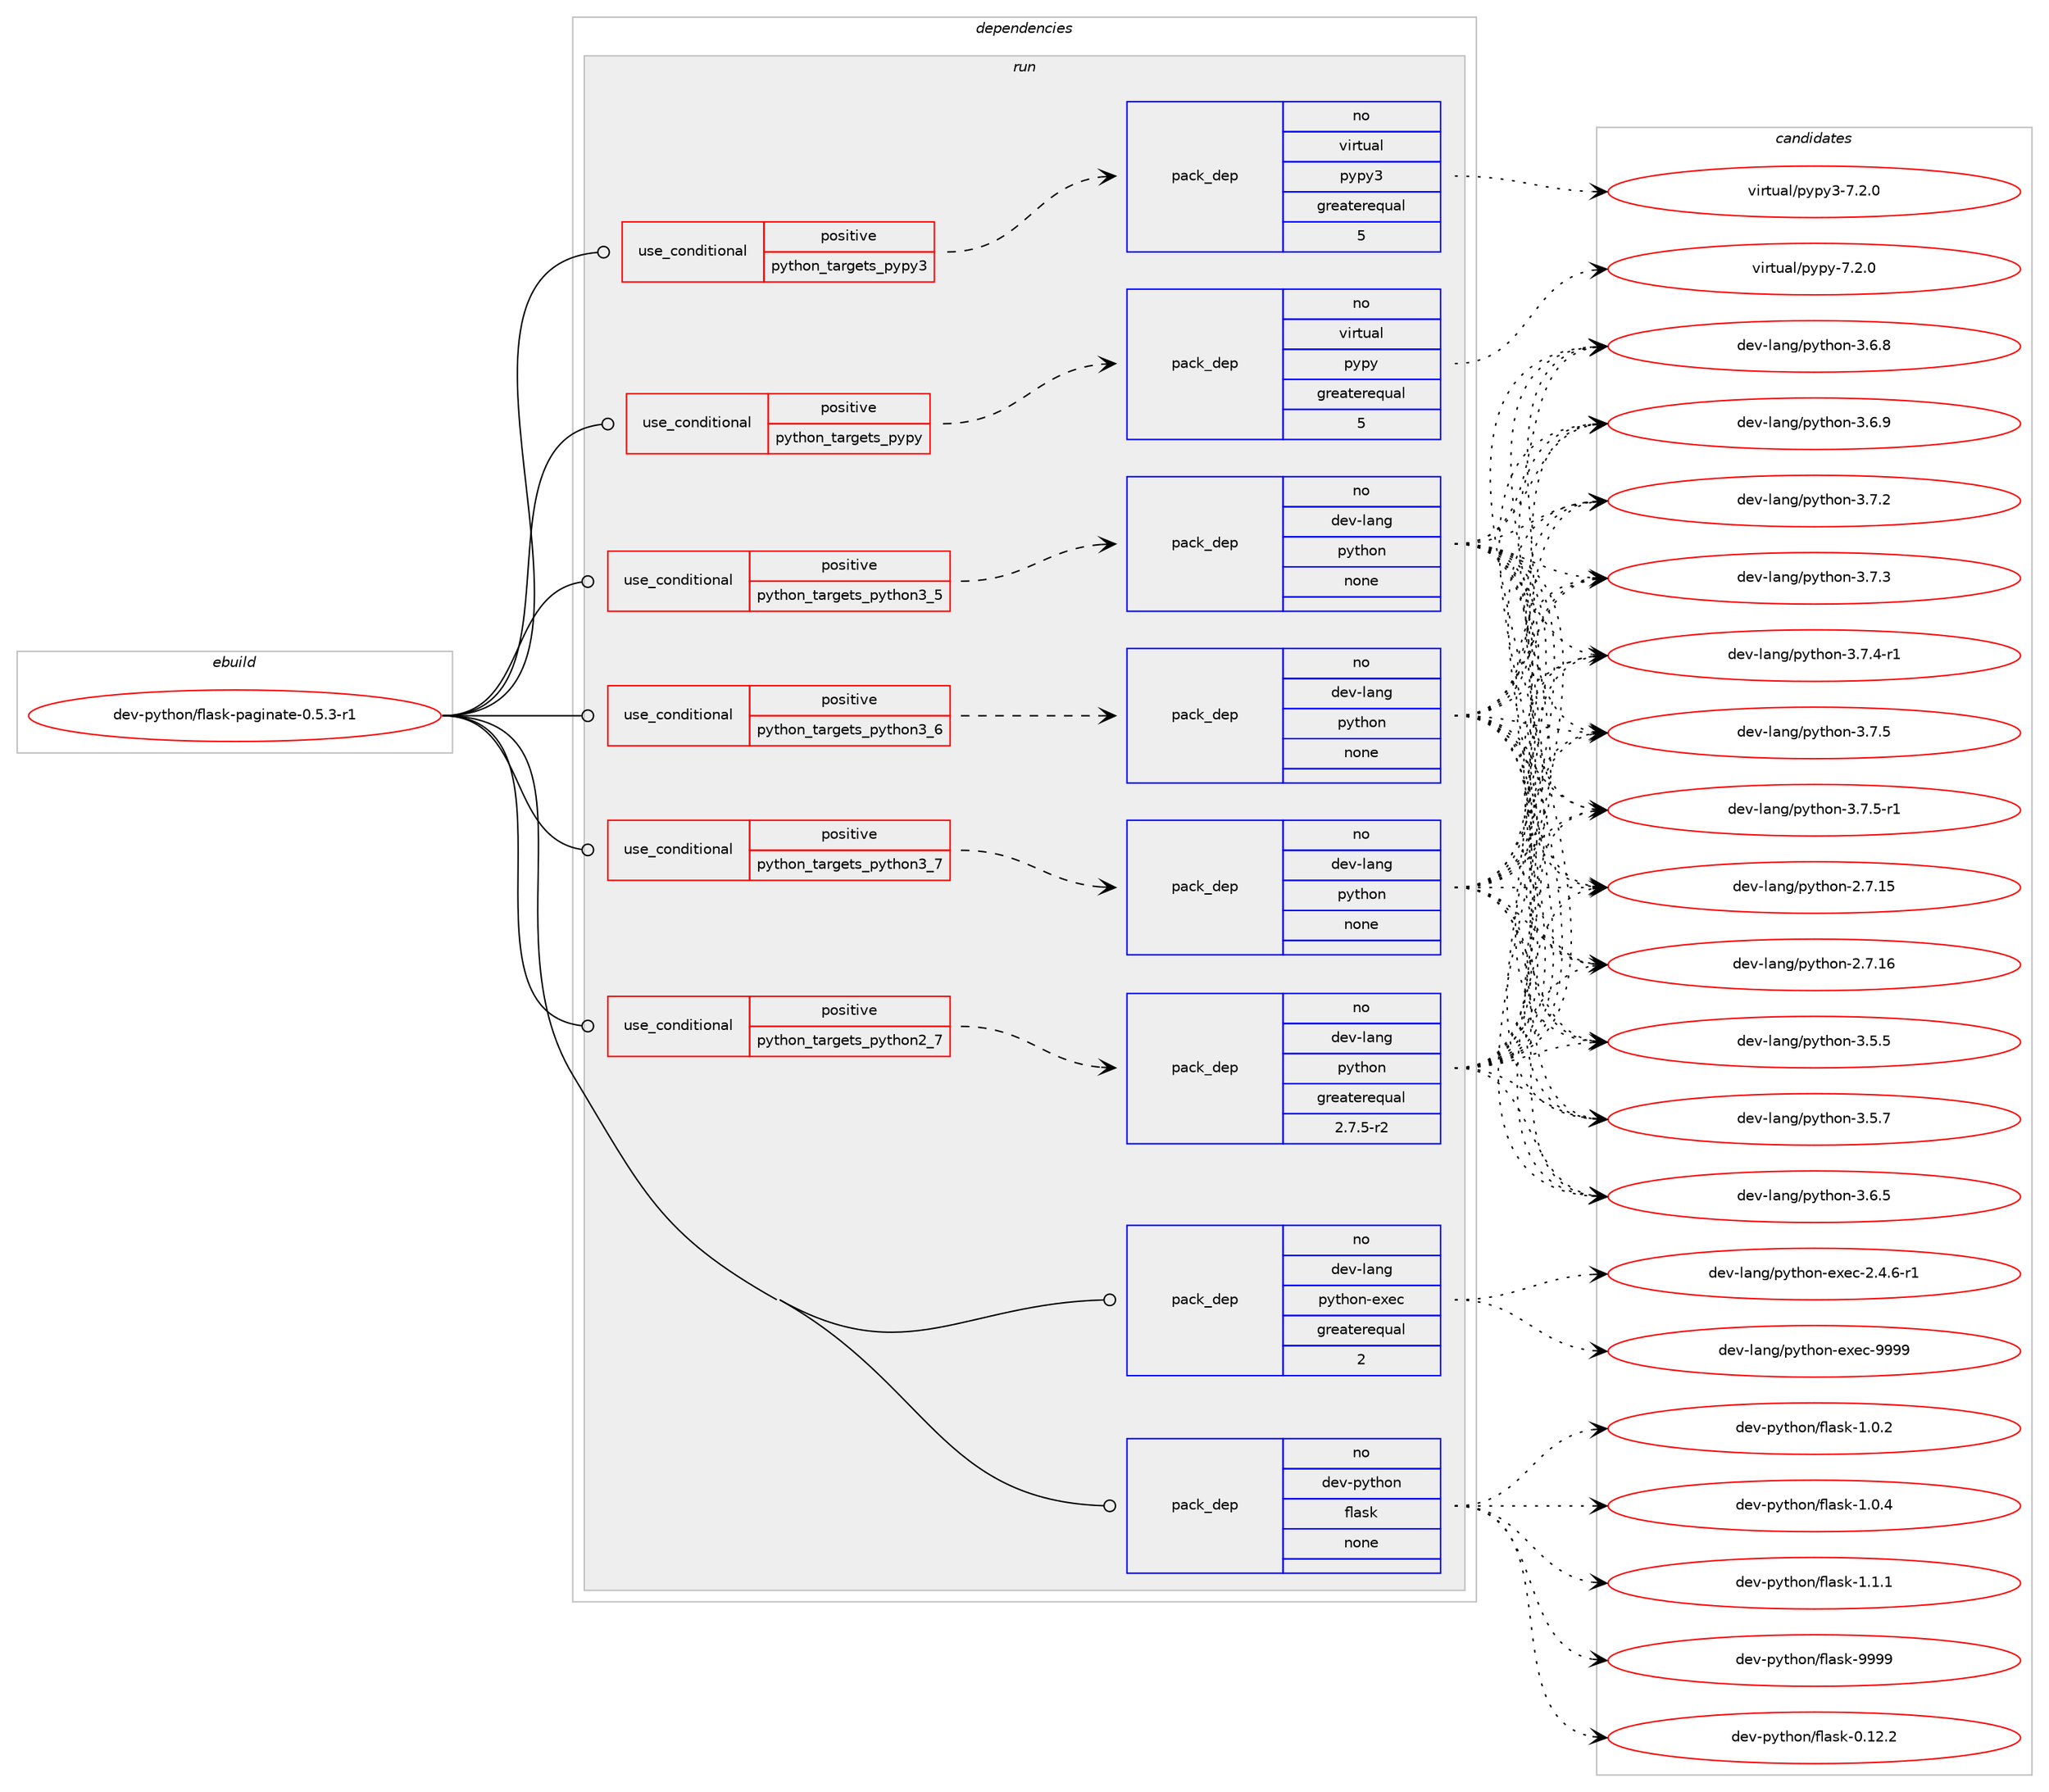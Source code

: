 digraph prolog {

# *************
# Graph options
# *************

newrank=true;
concentrate=true;
compound=true;
graph [rankdir=LR,fontname=Helvetica,fontsize=10,ranksep=1.5];#, ranksep=2.5, nodesep=0.2];
edge  [arrowhead=vee];
node  [fontname=Helvetica,fontsize=10];

# **********
# The ebuild
# **********

subgraph cluster_leftcol {
color=gray;
rank=same;
label=<<i>ebuild</i>>;
id [label="dev-python/flask-paginate-0.5.3-r1", color=red, width=4, href="../dev-python/flask-paginate-0.5.3-r1.svg"];
}

# ****************
# The dependencies
# ****************

subgraph cluster_midcol {
color=gray;
label=<<i>dependencies</i>>;
subgraph cluster_compile {
fillcolor="#eeeeee";
style=filled;
label=<<i>compile</i>>;
}
subgraph cluster_compileandrun {
fillcolor="#eeeeee";
style=filled;
label=<<i>compile and run</i>>;
}
subgraph cluster_run {
fillcolor="#eeeeee";
style=filled;
label=<<i>run</i>>;
subgraph cond139559 {
dependency605225 [label=<<TABLE BORDER="0" CELLBORDER="1" CELLSPACING="0" CELLPADDING="4"><TR><TD ROWSPAN="3" CELLPADDING="10">use_conditional</TD></TR><TR><TD>positive</TD></TR><TR><TD>python_targets_pypy</TD></TR></TABLE>>, shape=none, color=red];
subgraph pack453869 {
dependency605226 [label=<<TABLE BORDER="0" CELLBORDER="1" CELLSPACING="0" CELLPADDING="4" WIDTH="220"><TR><TD ROWSPAN="6" CELLPADDING="30">pack_dep</TD></TR><TR><TD WIDTH="110">no</TD></TR><TR><TD>virtual</TD></TR><TR><TD>pypy</TD></TR><TR><TD>greaterequal</TD></TR><TR><TD>5</TD></TR></TABLE>>, shape=none, color=blue];
}
dependency605225:e -> dependency605226:w [weight=20,style="dashed",arrowhead="vee"];
}
id:e -> dependency605225:w [weight=20,style="solid",arrowhead="odot"];
subgraph cond139560 {
dependency605227 [label=<<TABLE BORDER="0" CELLBORDER="1" CELLSPACING="0" CELLPADDING="4"><TR><TD ROWSPAN="3" CELLPADDING="10">use_conditional</TD></TR><TR><TD>positive</TD></TR><TR><TD>python_targets_pypy3</TD></TR></TABLE>>, shape=none, color=red];
subgraph pack453870 {
dependency605228 [label=<<TABLE BORDER="0" CELLBORDER="1" CELLSPACING="0" CELLPADDING="4" WIDTH="220"><TR><TD ROWSPAN="6" CELLPADDING="30">pack_dep</TD></TR><TR><TD WIDTH="110">no</TD></TR><TR><TD>virtual</TD></TR><TR><TD>pypy3</TD></TR><TR><TD>greaterequal</TD></TR><TR><TD>5</TD></TR></TABLE>>, shape=none, color=blue];
}
dependency605227:e -> dependency605228:w [weight=20,style="dashed",arrowhead="vee"];
}
id:e -> dependency605227:w [weight=20,style="solid",arrowhead="odot"];
subgraph cond139561 {
dependency605229 [label=<<TABLE BORDER="0" CELLBORDER="1" CELLSPACING="0" CELLPADDING="4"><TR><TD ROWSPAN="3" CELLPADDING="10">use_conditional</TD></TR><TR><TD>positive</TD></TR><TR><TD>python_targets_python2_7</TD></TR></TABLE>>, shape=none, color=red];
subgraph pack453871 {
dependency605230 [label=<<TABLE BORDER="0" CELLBORDER="1" CELLSPACING="0" CELLPADDING="4" WIDTH="220"><TR><TD ROWSPAN="6" CELLPADDING="30">pack_dep</TD></TR><TR><TD WIDTH="110">no</TD></TR><TR><TD>dev-lang</TD></TR><TR><TD>python</TD></TR><TR><TD>greaterequal</TD></TR><TR><TD>2.7.5-r2</TD></TR></TABLE>>, shape=none, color=blue];
}
dependency605229:e -> dependency605230:w [weight=20,style="dashed",arrowhead="vee"];
}
id:e -> dependency605229:w [weight=20,style="solid",arrowhead="odot"];
subgraph cond139562 {
dependency605231 [label=<<TABLE BORDER="0" CELLBORDER="1" CELLSPACING="0" CELLPADDING="4"><TR><TD ROWSPAN="3" CELLPADDING="10">use_conditional</TD></TR><TR><TD>positive</TD></TR><TR><TD>python_targets_python3_5</TD></TR></TABLE>>, shape=none, color=red];
subgraph pack453872 {
dependency605232 [label=<<TABLE BORDER="0" CELLBORDER="1" CELLSPACING="0" CELLPADDING="4" WIDTH="220"><TR><TD ROWSPAN="6" CELLPADDING="30">pack_dep</TD></TR><TR><TD WIDTH="110">no</TD></TR><TR><TD>dev-lang</TD></TR><TR><TD>python</TD></TR><TR><TD>none</TD></TR><TR><TD></TD></TR></TABLE>>, shape=none, color=blue];
}
dependency605231:e -> dependency605232:w [weight=20,style="dashed",arrowhead="vee"];
}
id:e -> dependency605231:w [weight=20,style="solid",arrowhead="odot"];
subgraph cond139563 {
dependency605233 [label=<<TABLE BORDER="0" CELLBORDER="1" CELLSPACING="0" CELLPADDING="4"><TR><TD ROWSPAN="3" CELLPADDING="10">use_conditional</TD></TR><TR><TD>positive</TD></TR><TR><TD>python_targets_python3_6</TD></TR></TABLE>>, shape=none, color=red];
subgraph pack453873 {
dependency605234 [label=<<TABLE BORDER="0" CELLBORDER="1" CELLSPACING="0" CELLPADDING="4" WIDTH="220"><TR><TD ROWSPAN="6" CELLPADDING="30">pack_dep</TD></TR><TR><TD WIDTH="110">no</TD></TR><TR><TD>dev-lang</TD></TR><TR><TD>python</TD></TR><TR><TD>none</TD></TR><TR><TD></TD></TR></TABLE>>, shape=none, color=blue];
}
dependency605233:e -> dependency605234:w [weight=20,style="dashed",arrowhead="vee"];
}
id:e -> dependency605233:w [weight=20,style="solid",arrowhead="odot"];
subgraph cond139564 {
dependency605235 [label=<<TABLE BORDER="0" CELLBORDER="1" CELLSPACING="0" CELLPADDING="4"><TR><TD ROWSPAN="3" CELLPADDING="10">use_conditional</TD></TR><TR><TD>positive</TD></TR><TR><TD>python_targets_python3_7</TD></TR></TABLE>>, shape=none, color=red];
subgraph pack453874 {
dependency605236 [label=<<TABLE BORDER="0" CELLBORDER="1" CELLSPACING="0" CELLPADDING="4" WIDTH="220"><TR><TD ROWSPAN="6" CELLPADDING="30">pack_dep</TD></TR><TR><TD WIDTH="110">no</TD></TR><TR><TD>dev-lang</TD></TR><TR><TD>python</TD></TR><TR><TD>none</TD></TR><TR><TD></TD></TR></TABLE>>, shape=none, color=blue];
}
dependency605235:e -> dependency605236:w [weight=20,style="dashed",arrowhead="vee"];
}
id:e -> dependency605235:w [weight=20,style="solid",arrowhead="odot"];
subgraph pack453875 {
dependency605237 [label=<<TABLE BORDER="0" CELLBORDER="1" CELLSPACING="0" CELLPADDING="4" WIDTH="220"><TR><TD ROWSPAN="6" CELLPADDING="30">pack_dep</TD></TR><TR><TD WIDTH="110">no</TD></TR><TR><TD>dev-lang</TD></TR><TR><TD>python-exec</TD></TR><TR><TD>greaterequal</TD></TR><TR><TD>2</TD></TR></TABLE>>, shape=none, color=blue];
}
id:e -> dependency605237:w [weight=20,style="solid",arrowhead="odot"];
subgraph pack453876 {
dependency605238 [label=<<TABLE BORDER="0" CELLBORDER="1" CELLSPACING="0" CELLPADDING="4" WIDTH="220"><TR><TD ROWSPAN="6" CELLPADDING="30">pack_dep</TD></TR><TR><TD WIDTH="110">no</TD></TR><TR><TD>dev-python</TD></TR><TR><TD>flask</TD></TR><TR><TD>none</TD></TR><TR><TD></TD></TR></TABLE>>, shape=none, color=blue];
}
id:e -> dependency605238:w [weight=20,style="solid",arrowhead="odot"];
}
}

# **************
# The candidates
# **************

subgraph cluster_choices {
rank=same;
color=gray;
label=<<i>candidates</i>>;

subgraph choice453869 {
color=black;
nodesep=1;
choice1181051141161179710847112121112121455546504648 [label="virtual/pypy-7.2.0", color=red, width=4,href="../virtual/pypy-7.2.0.svg"];
dependency605226:e -> choice1181051141161179710847112121112121455546504648:w [style=dotted,weight="100"];
}
subgraph choice453870 {
color=black;
nodesep=1;
choice118105114116117971084711212111212151455546504648 [label="virtual/pypy3-7.2.0", color=red, width=4,href="../virtual/pypy3-7.2.0.svg"];
dependency605228:e -> choice118105114116117971084711212111212151455546504648:w [style=dotted,weight="100"];
}
subgraph choice453871 {
color=black;
nodesep=1;
choice10010111845108971101034711212111610411111045504655464953 [label="dev-lang/python-2.7.15", color=red, width=4,href="../dev-lang/python-2.7.15.svg"];
choice10010111845108971101034711212111610411111045504655464954 [label="dev-lang/python-2.7.16", color=red, width=4,href="../dev-lang/python-2.7.16.svg"];
choice100101118451089711010347112121116104111110455146534653 [label="dev-lang/python-3.5.5", color=red, width=4,href="../dev-lang/python-3.5.5.svg"];
choice100101118451089711010347112121116104111110455146534655 [label="dev-lang/python-3.5.7", color=red, width=4,href="../dev-lang/python-3.5.7.svg"];
choice100101118451089711010347112121116104111110455146544653 [label="dev-lang/python-3.6.5", color=red, width=4,href="../dev-lang/python-3.6.5.svg"];
choice100101118451089711010347112121116104111110455146544656 [label="dev-lang/python-3.6.8", color=red, width=4,href="../dev-lang/python-3.6.8.svg"];
choice100101118451089711010347112121116104111110455146544657 [label="dev-lang/python-3.6.9", color=red, width=4,href="../dev-lang/python-3.6.9.svg"];
choice100101118451089711010347112121116104111110455146554650 [label="dev-lang/python-3.7.2", color=red, width=4,href="../dev-lang/python-3.7.2.svg"];
choice100101118451089711010347112121116104111110455146554651 [label="dev-lang/python-3.7.3", color=red, width=4,href="../dev-lang/python-3.7.3.svg"];
choice1001011184510897110103471121211161041111104551465546524511449 [label="dev-lang/python-3.7.4-r1", color=red, width=4,href="../dev-lang/python-3.7.4-r1.svg"];
choice100101118451089711010347112121116104111110455146554653 [label="dev-lang/python-3.7.5", color=red, width=4,href="../dev-lang/python-3.7.5.svg"];
choice1001011184510897110103471121211161041111104551465546534511449 [label="dev-lang/python-3.7.5-r1", color=red, width=4,href="../dev-lang/python-3.7.5-r1.svg"];
dependency605230:e -> choice10010111845108971101034711212111610411111045504655464953:w [style=dotted,weight="100"];
dependency605230:e -> choice10010111845108971101034711212111610411111045504655464954:w [style=dotted,weight="100"];
dependency605230:e -> choice100101118451089711010347112121116104111110455146534653:w [style=dotted,weight="100"];
dependency605230:e -> choice100101118451089711010347112121116104111110455146534655:w [style=dotted,weight="100"];
dependency605230:e -> choice100101118451089711010347112121116104111110455146544653:w [style=dotted,weight="100"];
dependency605230:e -> choice100101118451089711010347112121116104111110455146544656:w [style=dotted,weight="100"];
dependency605230:e -> choice100101118451089711010347112121116104111110455146544657:w [style=dotted,weight="100"];
dependency605230:e -> choice100101118451089711010347112121116104111110455146554650:w [style=dotted,weight="100"];
dependency605230:e -> choice100101118451089711010347112121116104111110455146554651:w [style=dotted,weight="100"];
dependency605230:e -> choice1001011184510897110103471121211161041111104551465546524511449:w [style=dotted,weight="100"];
dependency605230:e -> choice100101118451089711010347112121116104111110455146554653:w [style=dotted,weight="100"];
dependency605230:e -> choice1001011184510897110103471121211161041111104551465546534511449:w [style=dotted,weight="100"];
}
subgraph choice453872 {
color=black;
nodesep=1;
choice10010111845108971101034711212111610411111045504655464953 [label="dev-lang/python-2.7.15", color=red, width=4,href="../dev-lang/python-2.7.15.svg"];
choice10010111845108971101034711212111610411111045504655464954 [label="dev-lang/python-2.7.16", color=red, width=4,href="../dev-lang/python-2.7.16.svg"];
choice100101118451089711010347112121116104111110455146534653 [label="dev-lang/python-3.5.5", color=red, width=4,href="../dev-lang/python-3.5.5.svg"];
choice100101118451089711010347112121116104111110455146534655 [label="dev-lang/python-3.5.7", color=red, width=4,href="../dev-lang/python-3.5.7.svg"];
choice100101118451089711010347112121116104111110455146544653 [label="dev-lang/python-3.6.5", color=red, width=4,href="../dev-lang/python-3.6.5.svg"];
choice100101118451089711010347112121116104111110455146544656 [label="dev-lang/python-3.6.8", color=red, width=4,href="../dev-lang/python-3.6.8.svg"];
choice100101118451089711010347112121116104111110455146544657 [label="dev-lang/python-3.6.9", color=red, width=4,href="../dev-lang/python-3.6.9.svg"];
choice100101118451089711010347112121116104111110455146554650 [label="dev-lang/python-3.7.2", color=red, width=4,href="../dev-lang/python-3.7.2.svg"];
choice100101118451089711010347112121116104111110455146554651 [label="dev-lang/python-3.7.3", color=red, width=4,href="../dev-lang/python-3.7.3.svg"];
choice1001011184510897110103471121211161041111104551465546524511449 [label="dev-lang/python-3.7.4-r1", color=red, width=4,href="../dev-lang/python-3.7.4-r1.svg"];
choice100101118451089711010347112121116104111110455146554653 [label="dev-lang/python-3.7.5", color=red, width=4,href="../dev-lang/python-3.7.5.svg"];
choice1001011184510897110103471121211161041111104551465546534511449 [label="dev-lang/python-3.7.5-r1", color=red, width=4,href="../dev-lang/python-3.7.5-r1.svg"];
dependency605232:e -> choice10010111845108971101034711212111610411111045504655464953:w [style=dotted,weight="100"];
dependency605232:e -> choice10010111845108971101034711212111610411111045504655464954:w [style=dotted,weight="100"];
dependency605232:e -> choice100101118451089711010347112121116104111110455146534653:w [style=dotted,weight="100"];
dependency605232:e -> choice100101118451089711010347112121116104111110455146534655:w [style=dotted,weight="100"];
dependency605232:e -> choice100101118451089711010347112121116104111110455146544653:w [style=dotted,weight="100"];
dependency605232:e -> choice100101118451089711010347112121116104111110455146544656:w [style=dotted,weight="100"];
dependency605232:e -> choice100101118451089711010347112121116104111110455146544657:w [style=dotted,weight="100"];
dependency605232:e -> choice100101118451089711010347112121116104111110455146554650:w [style=dotted,weight="100"];
dependency605232:e -> choice100101118451089711010347112121116104111110455146554651:w [style=dotted,weight="100"];
dependency605232:e -> choice1001011184510897110103471121211161041111104551465546524511449:w [style=dotted,weight="100"];
dependency605232:e -> choice100101118451089711010347112121116104111110455146554653:w [style=dotted,weight="100"];
dependency605232:e -> choice1001011184510897110103471121211161041111104551465546534511449:w [style=dotted,weight="100"];
}
subgraph choice453873 {
color=black;
nodesep=1;
choice10010111845108971101034711212111610411111045504655464953 [label="dev-lang/python-2.7.15", color=red, width=4,href="../dev-lang/python-2.7.15.svg"];
choice10010111845108971101034711212111610411111045504655464954 [label="dev-lang/python-2.7.16", color=red, width=4,href="../dev-lang/python-2.7.16.svg"];
choice100101118451089711010347112121116104111110455146534653 [label="dev-lang/python-3.5.5", color=red, width=4,href="../dev-lang/python-3.5.5.svg"];
choice100101118451089711010347112121116104111110455146534655 [label="dev-lang/python-3.5.7", color=red, width=4,href="../dev-lang/python-3.5.7.svg"];
choice100101118451089711010347112121116104111110455146544653 [label="dev-lang/python-3.6.5", color=red, width=4,href="../dev-lang/python-3.6.5.svg"];
choice100101118451089711010347112121116104111110455146544656 [label="dev-lang/python-3.6.8", color=red, width=4,href="../dev-lang/python-3.6.8.svg"];
choice100101118451089711010347112121116104111110455146544657 [label="dev-lang/python-3.6.9", color=red, width=4,href="../dev-lang/python-3.6.9.svg"];
choice100101118451089711010347112121116104111110455146554650 [label="dev-lang/python-3.7.2", color=red, width=4,href="../dev-lang/python-3.7.2.svg"];
choice100101118451089711010347112121116104111110455146554651 [label="dev-lang/python-3.7.3", color=red, width=4,href="../dev-lang/python-3.7.3.svg"];
choice1001011184510897110103471121211161041111104551465546524511449 [label="dev-lang/python-3.7.4-r1", color=red, width=4,href="../dev-lang/python-3.7.4-r1.svg"];
choice100101118451089711010347112121116104111110455146554653 [label="dev-lang/python-3.7.5", color=red, width=4,href="../dev-lang/python-3.7.5.svg"];
choice1001011184510897110103471121211161041111104551465546534511449 [label="dev-lang/python-3.7.5-r1", color=red, width=4,href="../dev-lang/python-3.7.5-r1.svg"];
dependency605234:e -> choice10010111845108971101034711212111610411111045504655464953:w [style=dotted,weight="100"];
dependency605234:e -> choice10010111845108971101034711212111610411111045504655464954:w [style=dotted,weight="100"];
dependency605234:e -> choice100101118451089711010347112121116104111110455146534653:w [style=dotted,weight="100"];
dependency605234:e -> choice100101118451089711010347112121116104111110455146534655:w [style=dotted,weight="100"];
dependency605234:e -> choice100101118451089711010347112121116104111110455146544653:w [style=dotted,weight="100"];
dependency605234:e -> choice100101118451089711010347112121116104111110455146544656:w [style=dotted,weight="100"];
dependency605234:e -> choice100101118451089711010347112121116104111110455146544657:w [style=dotted,weight="100"];
dependency605234:e -> choice100101118451089711010347112121116104111110455146554650:w [style=dotted,weight="100"];
dependency605234:e -> choice100101118451089711010347112121116104111110455146554651:w [style=dotted,weight="100"];
dependency605234:e -> choice1001011184510897110103471121211161041111104551465546524511449:w [style=dotted,weight="100"];
dependency605234:e -> choice100101118451089711010347112121116104111110455146554653:w [style=dotted,weight="100"];
dependency605234:e -> choice1001011184510897110103471121211161041111104551465546534511449:w [style=dotted,weight="100"];
}
subgraph choice453874 {
color=black;
nodesep=1;
choice10010111845108971101034711212111610411111045504655464953 [label="dev-lang/python-2.7.15", color=red, width=4,href="../dev-lang/python-2.7.15.svg"];
choice10010111845108971101034711212111610411111045504655464954 [label="dev-lang/python-2.7.16", color=red, width=4,href="../dev-lang/python-2.7.16.svg"];
choice100101118451089711010347112121116104111110455146534653 [label="dev-lang/python-3.5.5", color=red, width=4,href="../dev-lang/python-3.5.5.svg"];
choice100101118451089711010347112121116104111110455146534655 [label="dev-lang/python-3.5.7", color=red, width=4,href="../dev-lang/python-3.5.7.svg"];
choice100101118451089711010347112121116104111110455146544653 [label="dev-lang/python-3.6.5", color=red, width=4,href="../dev-lang/python-3.6.5.svg"];
choice100101118451089711010347112121116104111110455146544656 [label="dev-lang/python-3.6.8", color=red, width=4,href="../dev-lang/python-3.6.8.svg"];
choice100101118451089711010347112121116104111110455146544657 [label="dev-lang/python-3.6.9", color=red, width=4,href="../dev-lang/python-3.6.9.svg"];
choice100101118451089711010347112121116104111110455146554650 [label="dev-lang/python-3.7.2", color=red, width=4,href="../dev-lang/python-3.7.2.svg"];
choice100101118451089711010347112121116104111110455146554651 [label="dev-lang/python-3.7.3", color=red, width=4,href="../dev-lang/python-3.7.3.svg"];
choice1001011184510897110103471121211161041111104551465546524511449 [label="dev-lang/python-3.7.4-r1", color=red, width=4,href="../dev-lang/python-3.7.4-r1.svg"];
choice100101118451089711010347112121116104111110455146554653 [label="dev-lang/python-3.7.5", color=red, width=4,href="../dev-lang/python-3.7.5.svg"];
choice1001011184510897110103471121211161041111104551465546534511449 [label="dev-lang/python-3.7.5-r1", color=red, width=4,href="../dev-lang/python-3.7.5-r1.svg"];
dependency605236:e -> choice10010111845108971101034711212111610411111045504655464953:w [style=dotted,weight="100"];
dependency605236:e -> choice10010111845108971101034711212111610411111045504655464954:w [style=dotted,weight="100"];
dependency605236:e -> choice100101118451089711010347112121116104111110455146534653:w [style=dotted,weight="100"];
dependency605236:e -> choice100101118451089711010347112121116104111110455146534655:w [style=dotted,weight="100"];
dependency605236:e -> choice100101118451089711010347112121116104111110455146544653:w [style=dotted,weight="100"];
dependency605236:e -> choice100101118451089711010347112121116104111110455146544656:w [style=dotted,weight="100"];
dependency605236:e -> choice100101118451089711010347112121116104111110455146544657:w [style=dotted,weight="100"];
dependency605236:e -> choice100101118451089711010347112121116104111110455146554650:w [style=dotted,weight="100"];
dependency605236:e -> choice100101118451089711010347112121116104111110455146554651:w [style=dotted,weight="100"];
dependency605236:e -> choice1001011184510897110103471121211161041111104551465546524511449:w [style=dotted,weight="100"];
dependency605236:e -> choice100101118451089711010347112121116104111110455146554653:w [style=dotted,weight="100"];
dependency605236:e -> choice1001011184510897110103471121211161041111104551465546534511449:w [style=dotted,weight="100"];
}
subgraph choice453875 {
color=black;
nodesep=1;
choice10010111845108971101034711212111610411111045101120101994550465246544511449 [label="dev-lang/python-exec-2.4.6-r1", color=red, width=4,href="../dev-lang/python-exec-2.4.6-r1.svg"];
choice10010111845108971101034711212111610411111045101120101994557575757 [label="dev-lang/python-exec-9999", color=red, width=4,href="../dev-lang/python-exec-9999.svg"];
dependency605237:e -> choice10010111845108971101034711212111610411111045101120101994550465246544511449:w [style=dotted,weight="100"];
dependency605237:e -> choice10010111845108971101034711212111610411111045101120101994557575757:w [style=dotted,weight="100"];
}
subgraph choice453876 {
color=black;
nodesep=1;
choice10010111845112121116104111110471021089711510745484649504650 [label="dev-python/flask-0.12.2", color=red, width=4,href="../dev-python/flask-0.12.2.svg"];
choice100101118451121211161041111104710210897115107454946484650 [label="dev-python/flask-1.0.2", color=red, width=4,href="../dev-python/flask-1.0.2.svg"];
choice100101118451121211161041111104710210897115107454946484652 [label="dev-python/flask-1.0.4", color=red, width=4,href="../dev-python/flask-1.0.4.svg"];
choice100101118451121211161041111104710210897115107454946494649 [label="dev-python/flask-1.1.1", color=red, width=4,href="../dev-python/flask-1.1.1.svg"];
choice1001011184511212111610411111047102108971151074557575757 [label="dev-python/flask-9999", color=red, width=4,href="../dev-python/flask-9999.svg"];
dependency605238:e -> choice10010111845112121116104111110471021089711510745484649504650:w [style=dotted,weight="100"];
dependency605238:e -> choice100101118451121211161041111104710210897115107454946484650:w [style=dotted,weight="100"];
dependency605238:e -> choice100101118451121211161041111104710210897115107454946484652:w [style=dotted,weight="100"];
dependency605238:e -> choice100101118451121211161041111104710210897115107454946494649:w [style=dotted,weight="100"];
dependency605238:e -> choice1001011184511212111610411111047102108971151074557575757:w [style=dotted,weight="100"];
}
}

}
